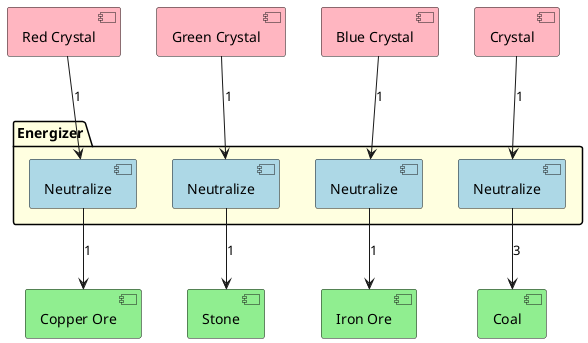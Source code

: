 @startuml

hide methods
hide fields
hide circle

[Red Crystal] as RC #lightpink
[Green Crystal] as GC #lightpink
[Blue Crystal] as BC #lightpink
[Crystal] as C #lightpink

[Iron Ore] as FE #lightgreen
[Copper Ore] as CU #lightgreen
[Stone] as S #lightgreen
[Coal] as Ca #lightgreen

package Energizer #lightyellow {
[Neutralize] as NR #lightblue
[Neutralize] as NG #lightblue
[Neutralize] as NB #lightblue
[Neutralize] as NC #lightblue
}

RC --> NR : 1
GC --> NG : 1
BC --> NB : 1
C --> NC : 1

NR --> CU : 1
NG --> S : 1
NB --> FE : 1
NC --> Ca : 3

@enduml